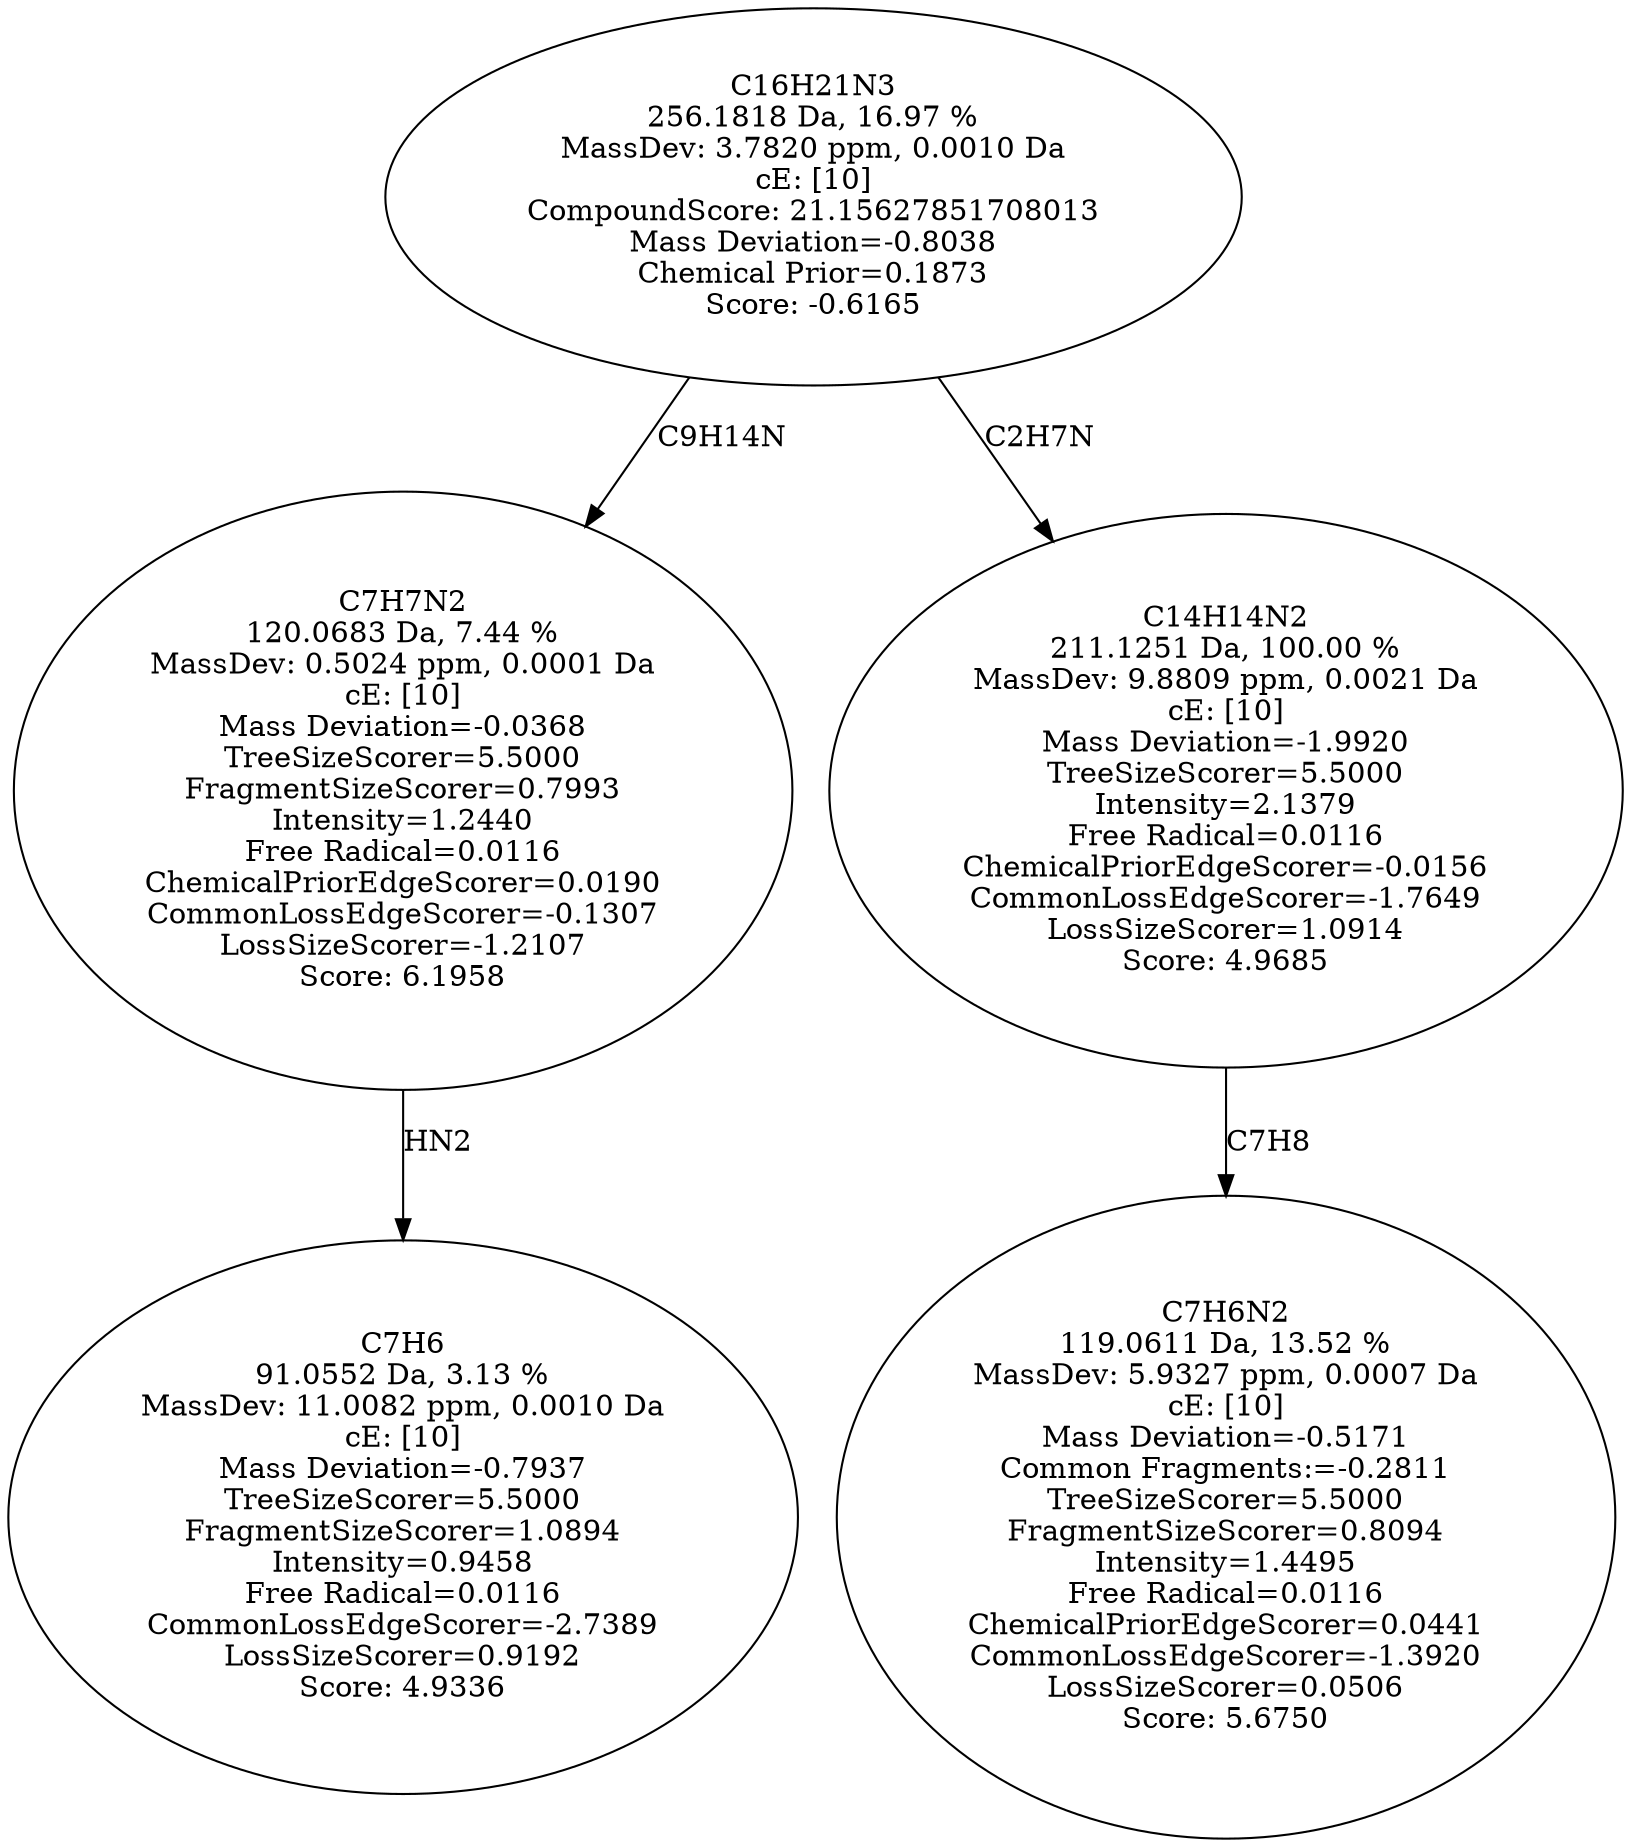 strict digraph {
v1 [label="C7H6\n91.0552 Da, 3.13 %\nMassDev: 11.0082 ppm, 0.0010 Da\ncE: [10]\nMass Deviation=-0.7937\nTreeSizeScorer=5.5000\nFragmentSizeScorer=1.0894\nIntensity=0.9458\nFree Radical=0.0116\nCommonLossEdgeScorer=-2.7389\nLossSizeScorer=0.9192\nScore: 4.9336"];
v2 [label="C7H7N2\n120.0683 Da, 7.44 %\nMassDev: 0.5024 ppm, 0.0001 Da\ncE: [10]\nMass Deviation=-0.0368\nTreeSizeScorer=5.5000\nFragmentSizeScorer=0.7993\nIntensity=1.2440\nFree Radical=0.0116\nChemicalPriorEdgeScorer=0.0190\nCommonLossEdgeScorer=-0.1307\nLossSizeScorer=-1.2107\nScore: 6.1958"];
v3 [label="C7H6N2\n119.0611 Da, 13.52 %\nMassDev: 5.9327 ppm, 0.0007 Da\ncE: [10]\nMass Deviation=-0.5171\nCommon Fragments:=-0.2811\nTreeSizeScorer=5.5000\nFragmentSizeScorer=0.8094\nIntensity=1.4495\nFree Radical=0.0116\nChemicalPriorEdgeScorer=0.0441\nCommonLossEdgeScorer=-1.3920\nLossSizeScorer=0.0506\nScore: 5.6750"];
v4 [label="C14H14N2\n211.1251 Da, 100.00 %\nMassDev: 9.8809 ppm, 0.0021 Da\ncE: [10]\nMass Deviation=-1.9920\nTreeSizeScorer=5.5000\nIntensity=2.1379\nFree Radical=0.0116\nChemicalPriorEdgeScorer=-0.0156\nCommonLossEdgeScorer=-1.7649\nLossSizeScorer=1.0914\nScore: 4.9685"];
v5 [label="C16H21N3\n256.1818 Da, 16.97 %\nMassDev: 3.7820 ppm, 0.0010 Da\ncE: [10]\nCompoundScore: 21.15627851708013\nMass Deviation=-0.8038\nChemical Prior=0.1873\nScore: -0.6165"];
v2 -> v1 [label="HN2"];
v5 -> v2 [label="C9H14N"];
v4 -> v3 [label="C7H8"];
v5 -> v4 [label="C2H7N"];
}